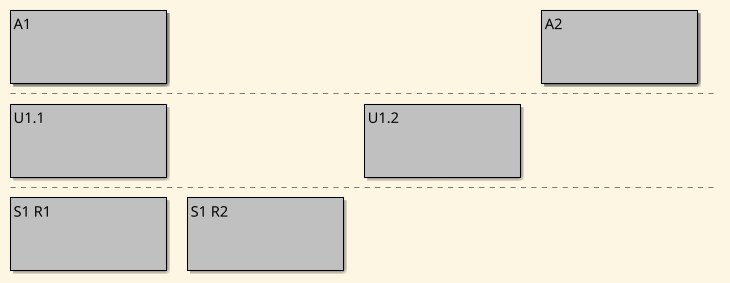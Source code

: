 ' Do not edit
' Theme Gallery
' autogenerated by script
'
@startboard
!theme sunlust
A1
+U1.1
++S1 R1
++S1 R2 
+U1.2
A2
@endboard
